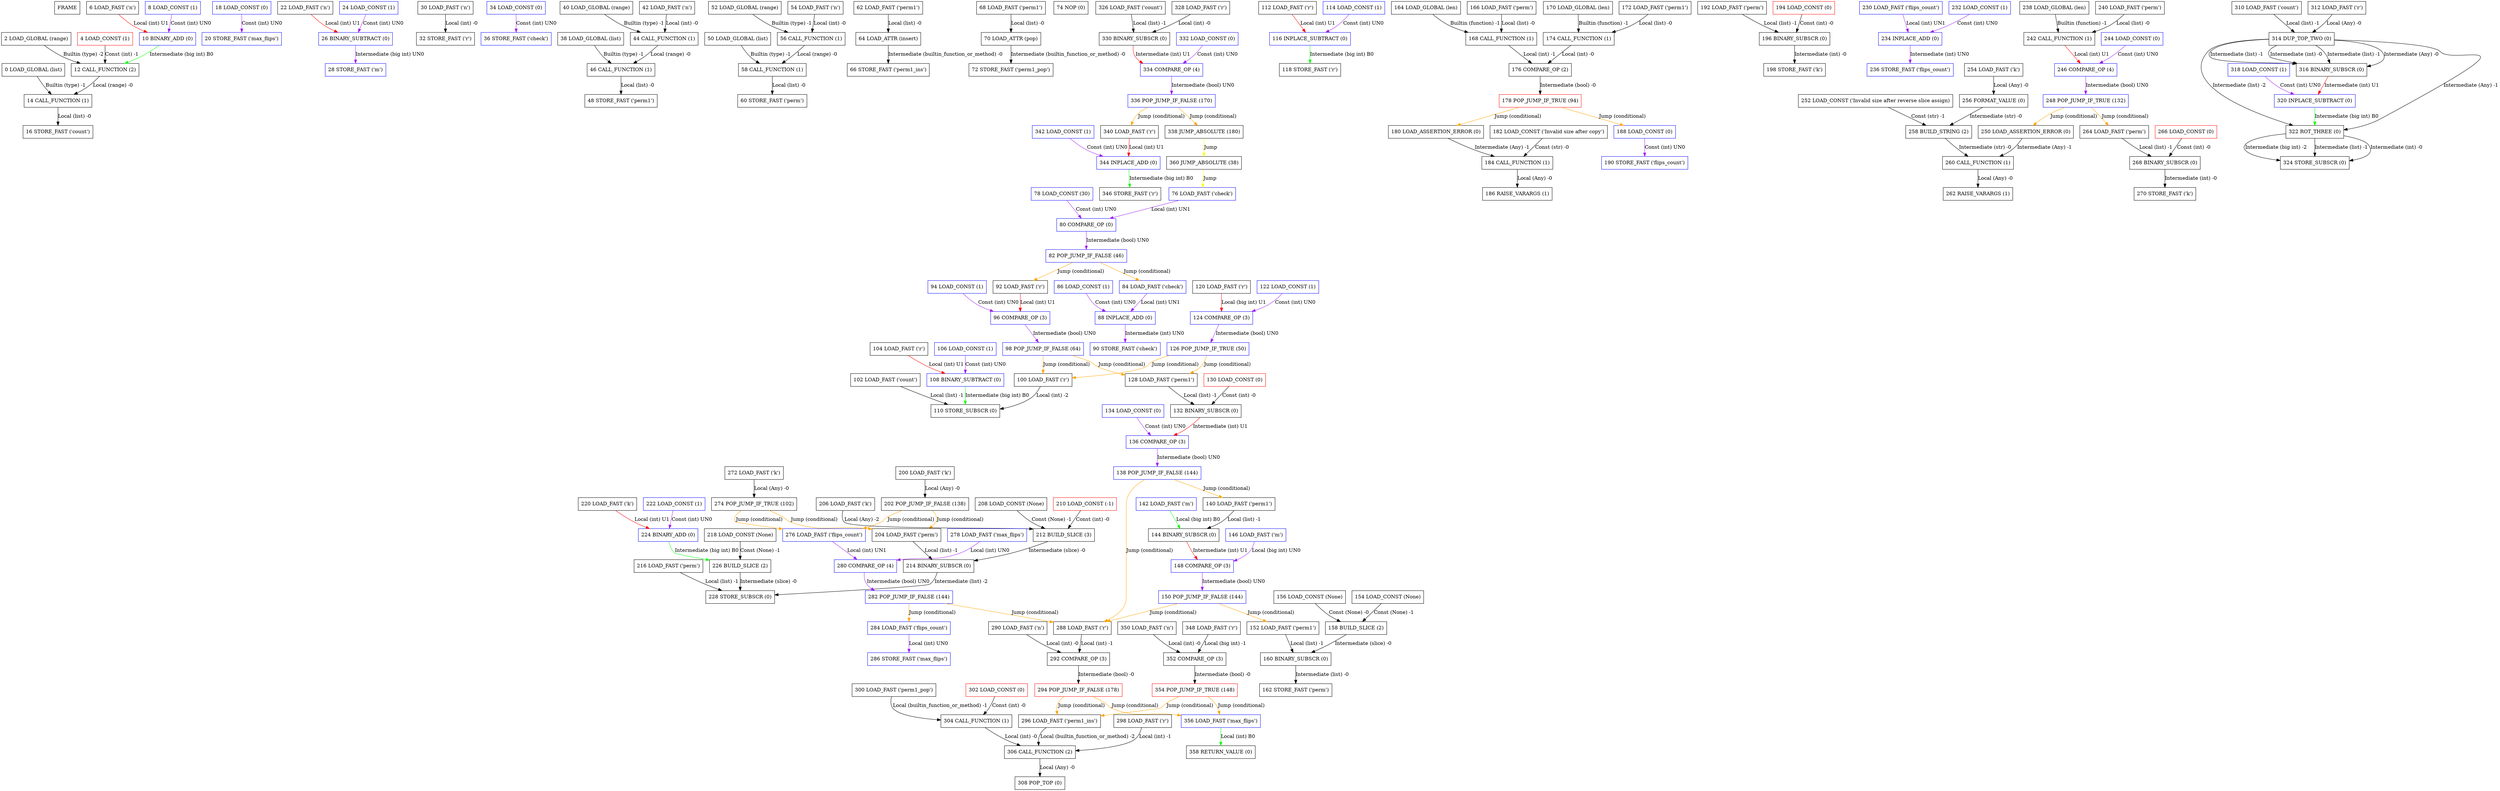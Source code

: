 digraph fannkuch { 
	node [shape=box];
	FRAME [label=FRAME];
	OP0 [label="0 LOAD_GLOBAL (list)" color="black"];
	OP2 [label="2 LOAD_GLOBAL (range)" color="black"];
	OP4 [label="4 LOAD_CONST (1)" color="red"];
	OP6 [label="6 LOAD_FAST ('n')" color="black"];
	OP8 [label="8 LOAD_CONST (1)" color="blue"];
	OP10 [label="10 BINARY_ADD (0)" color="blue"];
	OP12 [label="12 CALL_FUNCTION (2)" color="black"];
	OP14 [label="14 CALL_FUNCTION (1)" color="black"];
	OP16 [label="16 STORE_FAST ('count')" color="black"];
	OP18 [label="18 LOAD_CONST (0)" color="blue"];
	OP20 [label="20 STORE_FAST ('max_flips')" color="blue"];
	OP22 [label="22 LOAD_FAST ('n')" color="black"];
	OP24 [label="24 LOAD_CONST (1)" color="blue"];
	OP26 [label="26 BINARY_SUBTRACT (0)" color="blue"];
	OP28 [label="28 STORE_FAST ('m')" color="blue"];
	OP30 [label="30 LOAD_FAST ('n')" color="black"];
	OP32 [label="32 STORE_FAST ('r')" color="black"];
	OP34 [label="34 LOAD_CONST (0)" color="blue"];
	OP36 [label="36 STORE_FAST ('check')" color="blue"];
	OP38 [label="38 LOAD_GLOBAL (list)" color="black"];
	OP40 [label="40 LOAD_GLOBAL (range)" color="black"];
	OP42 [label="42 LOAD_FAST ('n')" color="black"];
	OP44 [label="44 CALL_FUNCTION (1)" color="black"];
	OP46 [label="46 CALL_FUNCTION (1)" color="black"];
	OP48 [label="48 STORE_FAST ('perm1')" color="black"];
	OP50 [label="50 LOAD_GLOBAL (list)" color="black"];
	OP52 [label="52 LOAD_GLOBAL (range)" color="black"];
	OP54 [label="54 LOAD_FAST ('n')" color="black"];
	OP56 [label="56 CALL_FUNCTION (1)" color="black"];
	OP58 [label="58 CALL_FUNCTION (1)" color="black"];
	OP60 [label="60 STORE_FAST ('perm')" color="black"];
	OP62 [label="62 LOAD_FAST ('perm1')" color="black"];
	OP64 [label="64 LOAD_ATTR (insert)" color="black"];
	OP66 [label="66 STORE_FAST ('perm1_ins')" color="black"];
	OP68 [label="68 LOAD_FAST ('perm1')" color="black"];
	OP70 [label="70 LOAD_ATTR (pop)" color="black"];
	OP72 [label="72 STORE_FAST ('perm1_pop')" color="black"];
	OP74 [label="74 NOP (0)" color="black"];
	OP76 [label="76 LOAD_FAST ('check')" color="blue"];
	OP78 [label="78 LOAD_CONST (30)" color="blue"];
	OP80 [label="80 COMPARE_OP (0)" color="blue"];
	OP82 [label="82 POP_JUMP_IF_FALSE (46)" color="blue"];
	OP82 -> OP84 [label="Jump (conditional)" color=orange];
	OP82 -> OP92 [label="Jump (conditional)" color=orange];
	OP84 [label="84 LOAD_FAST ('check')" color="blue"];
	OP86 [label="86 LOAD_CONST (1)" color="blue"];
	OP88 [label="88 INPLACE_ADD (0)" color="blue"];
	OP90 [label="90 STORE_FAST ('check')" color="blue"];
	OP92 [label="92 LOAD_FAST ('r')" color="black"];
	OP94 [label="94 LOAD_CONST (1)" color="blue"];
	OP96 [label="96 COMPARE_OP (3)" color="blue"];
	OP98 [label="98 POP_JUMP_IF_FALSE (64)" color="blue"];
	OP98 -> OP100 [label="Jump (conditional)" color=orange];
	OP98 -> OP128 [label="Jump (conditional)" color=orange];
	OP100 [label="100 LOAD_FAST ('r')" color="black"];
	OP102 [label="102 LOAD_FAST ('count')" color="black"];
	OP104 [label="104 LOAD_FAST ('r')" color="black"];
	OP106 [label="106 LOAD_CONST (1)" color="blue"];
	OP108 [label="108 BINARY_SUBTRACT (0)" color="blue"];
	OP110 [label="110 STORE_SUBSCR (0)" color="black"];
	OP112 [label="112 LOAD_FAST ('r')" color="black"];
	OP114 [label="114 LOAD_CONST (1)" color="blue"];
	OP116 [label="116 INPLACE_SUBTRACT (0)" color="blue"];
	OP118 [label="118 STORE_FAST ('r')" color="black"];
	OP120 [label="120 LOAD_FAST ('r')" color="black"];
	OP122 [label="122 LOAD_CONST (1)" color="blue"];
	OP124 [label="124 COMPARE_OP (3)" color="blue"];
	OP126 [label="126 POP_JUMP_IF_TRUE (50)" color="blue"];
	OP126 -> OP128 [label="Jump (conditional)" color=orange];
	OP126 -> OP100 [label="Jump (conditional)" color=orange];
	OP128 [label="128 LOAD_FAST ('perm1')" color="black"];
	OP130 [label="130 LOAD_CONST (0)" color="red"];
	OP132 [label="132 BINARY_SUBSCR (0)" color="black"];
	OP134 [label="134 LOAD_CONST (0)" color="blue"];
	OP136 [label="136 COMPARE_OP (3)" color="blue"];
	OP138 [label="138 POP_JUMP_IF_FALSE (144)" color="blue"];
	OP138 -> OP140 [label="Jump (conditional)" color=orange];
	OP138 -> OP288 [label="Jump (conditional)" color=orange];
	OP140 [label="140 LOAD_FAST ('perm1')" color="black"];
	OP142 [label="142 LOAD_FAST ('m')" color="blue"];
	OP144 [label="144 BINARY_SUBSCR (0)" color="black"];
	OP146 [label="146 LOAD_FAST ('m')" color="blue"];
	OP148 [label="148 COMPARE_OP (3)" color="blue"];
	OP150 [label="150 POP_JUMP_IF_FALSE (144)" color="blue"];
	OP150 -> OP152 [label="Jump (conditional)" color=orange];
	OP150 -> OP288 [label="Jump (conditional)" color=orange];
	OP152 [label="152 LOAD_FAST ('perm1')" color="black"];
	OP154 [label="154 LOAD_CONST (None)" color="black"];
	OP156 [label="156 LOAD_CONST (None)" color="black"];
	OP158 [label="158 BUILD_SLICE (2)" color="black"];
	OP160 [label="160 BINARY_SUBSCR (0)" color="black"];
	OP162 [label="162 STORE_FAST ('perm')" color="black"];
	OP164 [label="164 LOAD_GLOBAL (len)" color="black"];
	OP166 [label="166 LOAD_FAST ('perm')" color="black"];
	OP168 [label="168 CALL_FUNCTION (1)" color="black"];
	OP170 [label="170 LOAD_GLOBAL (len)" color="black"];
	OP172 [label="172 LOAD_FAST ('perm1')" color="black"];
	OP174 [label="174 CALL_FUNCTION (1)" color="black"];
	OP176 [label="176 COMPARE_OP (2)" color="black"];
	OP178 [label="178 POP_JUMP_IF_TRUE (94)" color="red"];
	OP178 -> OP180 [label="Jump (conditional)" color=orange];
	OP178 -> OP188 [label="Jump (conditional)" color=orange];
	OP180 [label="180 LOAD_ASSERTION_ERROR (0)" color="black"];
	OP182 [label="182 LOAD_CONST ('Invalid size after copy')" color="black"];
	OP184 [label="184 CALL_FUNCTION (1)" color="black"];
	OP186 [label="186 RAISE_VARARGS (1)" color="black"];
	OP188 [label="188 LOAD_CONST (0)" color="blue"];
	OP190 [label="190 STORE_FAST ('flips_count')" color="blue"];
	OP192 [label="192 LOAD_FAST ('perm')" color="black"];
	OP194 [label="194 LOAD_CONST (0)" color="red"];
	OP196 [label="196 BINARY_SUBSCR (0)" color="black"];
	OP198 [label="198 STORE_FAST ('k')" color="black"];
	OP200 [label="200 LOAD_FAST ('k')" color="black"];
	OP202 [label="202 POP_JUMP_IF_FALSE (138)" color="black"];
	OP202 -> OP204 [label="Jump (conditional)" color=orange];
	OP202 -> OP276 [label="Jump (conditional)" color=orange];
	OP204 [label="204 LOAD_FAST ('perm')" color="black"];
	OP206 [label="206 LOAD_FAST ('k')" color="black"];
	OP208 [label="208 LOAD_CONST (None)" color="black"];
	OP210 [label="210 LOAD_CONST (-1)" color="red"];
	OP212 [label="212 BUILD_SLICE (3)" color="black"];
	OP214 [label="214 BINARY_SUBSCR (0)" color="black"];
	OP216 [label="216 LOAD_FAST ('perm')" color="black"];
	OP218 [label="218 LOAD_CONST (None)" color="black"];
	OP220 [label="220 LOAD_FAST ('k')" color="black"];
	OP222 [label="222 LOAD_CONST (1)" color="blue"];
	OP224 [label="224 BINARY_ADD (0)" color="blue"];
	OP226 [label="226 BUILD_SLICE (2)" color="black"];
	OP228 [label="228 STORE_SUBSCR (0)" color="black"];
	OP230 [label="230 LOAD_FAST ('flips_count')" color="blue"];
	OP232 [label="232 LOAD_CONST (1)" color="blue"];
	OP234 [label="234 INPLACE_ADD (0)" color="blue"];
	OP236 [label="236 STORE_FAST ('flips_count')" color="blue"];
	OP238 [label="238 LOAD_GLOBAL (len)" color="black"];
	OP240 [label="240 LOAD_FAST ('perm')" color="black"];
	OP242 [label="242 CALL_FUNCTION (1)" color="black"];
	OP244 [label="244 LOAD_CONST (0)" color="blue"];
	OP246 [label="246 COMPARE_OP (4)" color="blue"];
	OP248 [label="248 POP_JUMP_IF_TRUE (132)" color="blue"];
	OP248 -> OP250 [label="Jump (conditional)" color=orange];
	OP248 -> OP264 [label="Jump (conditional)" color=orange];
	OP250 [label="250 LOAD_ASSERTION_ERROR (0)" color="black"];
	OP252 [label="252 LOAD_CONST ('Invalid size after reverse slice assign)" color="black"];
	OP254 [label="254 LOAD_FAST ('k')" color="black"];
	OP256 [label="256 FORMAT_VALUE (0)" color="black"];
	OP258 [label="258 BUILD_STRING (2)" color="black"];
	OP260 [label="260 CALL_FUNCTION (1)" color="black"];
	OP262 [label="262 RAISE_VARARGS (1)" color="black"];
	OP264 [label="264 LOAD_FAST ('perm')" color="black"];
	OP266 [label="266 LOAD_CONST (0)" color="red"];
	OP268 [label="268 BINARY_SUBSCR (0)" color="black"];
	OP270 [label="270 STORE_FAST ('k')" color="black"];
	OP272 [label="272 LOAD_FAST ('k')" color="black"];
	OP274 [label="274 POP_JUMP_IF_TRUE (102)" color="black"];
	OP274 -> OP276 [label="Jump (conditional)" color=orange];
	OP274 -> OP204 [label="Jump (conditional)" color=orange];
	OP276 [label="276 LOAD_FAST ('flips_count')" color="blue"];
	OP278 [label="278 LOAD_FAST ('max_flips')" color="blue"];
	OP280 [label="280 COMPARE_OP (4)" color="blue"];
	OP282 [label="282 POP_JUMP_IF_FALSE (144)" color="blue"];
	OP282 -> OP284 [label="Jump (conditional)" color=orange];
	OP282 -> OP288 [label="Jump (conditional)" color=orange];
	OP284 [label="284 LOAD_FAST ('flips_count')" color="blue"];
	OP286 [label="286 STORE_FAST ('max_flips')" color="blue"];
	OP288 [label="288 LOAD_FAST ('r')" color="black"];
	OP290 [label="290 LOAD_FAST ('n')" color="black"];
	OP292 [label="292 COMPARE_OP (3)" color="black"];
	OP294 [label="294 POP_JUMP_IF_FALSE (178)" color="red"];
	OP294 -> OP296 [label="Jump (conditional)" color=orange];
	OP294 -> OP356 [label="Jump (conditional)" color=orange];
	OP296 [label="296 LOAD_FAST ('perm1_ins')" color="black"];
	OP298 [label="298 LOAD_FAST ('r')" color="black"];
	OP300 [label="300 LOAD_FAST ('perm1_pop')" color="black"];
	OP302 [label="302 LOAD_CONST (0)" color="red"];
	OP304 [label="304 CALL_FUNCTION (1)" color="black"];
	OP306 [label="306 CALL_FUNCTION (2)" color="black"];
	OP308 [label="308 POP_TOP (0)" color="black"];
	OP310 [label="310 LOAD_FAST ('count')" color="black"];
	OP312 [label="312 LOAD_FAST ('r')" color="black"];
	OP314 [label="314 DUP_TOP_TWO (0)" color="black"];
	OP316 [label="316 BINARY_SUBSCR (0)" color="black"];
	OP318 [label="318 LOAD_CONST (1)" color="blue"];
	OP320 [label="320 INPLACE_SUBTRACT (0)" color="blue"];
	OP322 [label="322 ROT_THREE (0)" color="black"];
	OP324 [label="324 STORE_SUBSCR (0)" color="black"];
	OP326 [label="326 LOAD_FAST ('count')" color="black"];
	OP328 [label="328 LOAD_FAST ('r')" color="black"];
	OP330 [label="330 BINARY_SUBSCR (0)" color="black"];
	OP332 [label="332 LOAD_CONST (0)" color="blue"];
	OP334 [label="334 COMPARE_OP (4)" color="blue"];
	OP336 [label="336 POP_JUMP_IF_FALSE (170)" color="blue"];
	OP336 -> OP338 [label="Jump (conditional)" color=orange];
	OP336 -> OP340 [label="Jump (conditional)" color=orange];
	OP338 [label="338 JUMP_ABSOLUTE (180)" color="black"];
	OP338 -> OP360 [label="Jump" color=yellow];
	OP340 [label="340 LOAD_FAST ('r')" color="black"];
	OP342 [label="342 LOAD_CONST (1)" color="blue"];
	OP344 [label="344 INPLACE_ADD (0)" color="blue"];
	OP346 [label="346 STORE_FAST ('r')" color="black"];
	OP348 [label="348 LOAD_FAST ('r')" color="black"];
	OP350 [label="350 LOAD_FAST ('n')" color="black"];
	OP352 [label="352 COMPARE_OP (3)" color="black"];
	OP354 [label="354 POP_JUMP_IF_TRUE (148)" color="red"];
	OP354 -> OP356 [label="Jump (conditional)" color=orange];
	OP354 -> OP296 [label="Jump (conditional)" color=orange];
	OP356 [label="356 LOAD_FAST ('max_flips')" color="blue"];
	OP358 [label="358 RETURN_VALUE (0)" color="black"];
	OP360 [label="360 JUMP_ABSOLUTE (38)" color="black"];
	OP360 -> OP76 [label="Jump" color=yellow];
	OP6 -> OP10 [label="Local (int) U1" color=red];
	OP8 -> OP10 [label="Const (int) UN0" color=purple];
	OP2 -> OP12 [label="Builtin (type) -2" color=black];
	OP4 -> OP12 [label="Const (int) -1" color=black];
	OP10 -> OP12 [label="Intermediate (big int) B0" color=green];
	OP0 -> OP14 [label="Builtin (type) -1" color=black];
	OP12 -> OP14 [label="Local (range) -0" color=black];
	OP14 -> OP16 [label="Local (list) -0" color=black];
	OP18 -> OP20 [label="Const (int) UN0" color=purple];
	OP22 -> OP26 [label="Local (int) U1" color=red];
	OP24 -> OP26 [label="Const (int) UN0" color=purple];
	OP26 -> OP28 [label="Intermediate (big int) UN0" color=purple];
	OP30 -> OP32 [label="Local (int) -0" color=black];
	OP34 -> OP36 [label="Const (int) UN0" color=purple];
	OP40 -> OP44 [label="Builtin (type) -1" color=black];
	OP42 -> OP44 [label="Local (int) -0" color=black];
	OP38 -> OP46 [label="Builtin (type) -1" color=black];
	OP44 -> OP46 [label="Local (range) -0" color=black];
	OP46 -> OP48 [label="Local (list) -0" color=black];
	OP52 -> OP56 [label="Builtin (type) -1" color=black];
	OP54 -> OP56 [label="Local (int) -0" color=black];
	OP50 -> OP58 [label="Builtin (type) -1" color=black];
	OP56 -> OP58 [label="Local (range) -0" color=black];
	OP58 -> OP60 [label="Local (list) -0" color=black];
	OP62 -> OP64 [label="Local (list) -0" color=black];
	OP64 -> OP66 [label="Intermediate (builtin_function_or_method) -0" color=black];
	OP68 -> OP70 [label="Local (list) -0" color=black];
	OP70 -> OP72 [label="Intermediate (builtin_function_or_method) -0" color=black];
	OP76 -> OP80 [label="Local (int) UN1" color=purple];
	OP78 -> OP80 [label="Const (int) UN0" color=purple];
	OP80 -> OP82 [label="Intermediate (bool) UN0" color=purple];
	OP84 -> OP88 [label="Local (int) UN1" color=purple];
	OP86 -> OP88 [label="Const (int) UN0" color=purple];
	OP88 -> OP90 [label="Intermediate (int) UN0" color=purple];
	OP92 -> OP96 [label="Local (int) U1" color=red];
	OP94 -> OP96 [label="Const (int) UN0" color=purple];
	OP96 -> OP98 [label="Intermediate (bool) UN0" color=purple];
	OP104 -> OP108 [label="Local (int) U1" color=red];
	OP106 -> OP108 [label="Const (int) UN0" color=purple];
	OP100 -> OP110 [label="Local (int) -2" color=black];
	OP102 -> OP110 [label="Local (list) -1" color=black];
	OP108 -> OP110 [label="Intermediate (big int) B0" color=green];
	OP112 -> OP116 [label="Local (int) U1" color=red];
	OP114 -> OP116 [label="Const (int) UN0" color=purple];
	OP116 -> OP118 [label="Intermediate (big int) B0" color=green];
	OP120 -> OP124 [label="Local (big int) U1" color=red];
	OP122 -> OP124 [label="Const (int) UN0" color=purple];
	OP124 -> OP126 [label="Intermediate (bool) UN0" color=purple];
	OP128 -> OP132 [label="Local (list) -1" color=black];
	OP130 -> OP132 [label="Const (int) -0" color=black];
	OP132 -> OP136 [label="Intermediate (int) U1" color=red];
	OP134 -> OP136 [label="Const (int) UN0" color=purple];
	OP136 -> OP138 [label="Intermediate (bool) UN0" color=purple];
	OP140 -> OP144 [label="Local (list) -1" color=black];
	OP142 -> OP144 [label="Local (big int) B0" color=green];
	OP144 -> OP148 [label="Intermediate (int) U1" color=red];
	OP146 -> OP148 [label="Local (big int) UN0" color=purple];
	OP148 -> OP150 [label="Intermediate (bool) UN0" color=purple];
	OP154 -> OP158 [label="Const (None) -1" color=black];
	OP156 -> OP158 [label="Const (None) -0" color=black];
	OP152 -> OP160 [label="Local (list) -1" color=black];
	OP158 -> OP160 [label="Intermediate (slice) -0" color=black];
	OP160 -> OP162 [label="Intermediate (list) -0" color=black];
	OP164 -> OP168 [label="Builtin (function) -1" color=black];
	OP166 -> OP168 [label="Local (list) -0" color=black];
	OP170 -> OP174 [label="Builtin (function) -1" color=black];
	OP172 -> OP174 [label="Local (list) -0" color=black];
	OP168 -> OP176 [label="Local (int) -1" color=black];
	OP174 -> OP176 [label="Local (int) -0" color=black];
	OP176 -> OP178 [label="Intermediate (bool) -0" color=black];
	OP180 -> OP184 [label="Intermediate (Any) -1" color=black];
	OP182 -> OP184 [label="Const (str) -0" color=black];
	OP184 -> OP186 [label="Local (Any) -0" color=black];
	OP188 -> OP190 [label="Const (int) UN0" color=purple];
	OP192 -> OP196 [label="Local (list) -1" color=black];
	OP194 -> OP196 [label="Const (int) -0" color=black];
	OP196 -> OP198 [label="Intermediate (int) -0" color=black];
	OP200 -> OP202 [label="Local (Any) -0" color=black];
	OP206 -> OP212 [label="Local (Any) -2" color=black];
	OP208 -> OP212 [label="Const (None) -1" color=black];
	OP210 -> OP212 [label="Const (int) -0" color=black];
	OP204 -> OP214 [label="Local (list) -1" color=black];
	OP212 -> OP214 [label="Intermediate (slice) -0" color=black];
	OP220 -> OP224 [label="Local (int) U1" color=red];
	OP222 -> OP224 [label="Const (int) UN0" color=purple];
	OP218 -> OP226 [label="Const (None) -1" color=black];
	OP224 -> OP226 [label="Intermediate (big int) B0" color=green];
	OP214 -> OP228 [label="Intermediate (list) -2" color=black];
	OP216 -> OP228 [label="Local (list) -1" color=black];
	OP226 -> OP228 [label="Intermediate (slice) -0" color=black];
	OP230 -> OP234 [label="Local (int) UN1" color=purple];
	OP232 -> OP234 [label="Const (int) UN0" color=purple];
	OP234 -> OP236 [label="Intermediate (int) UN0" color=purple];
	OP238 -> OP242 [label="Builtin (function) -1" color=black];
	OP240 -> OP242 [label="Local (list) -0" color=black];
	OP242 -> OP246 [label="Local (int) U1" color=red];
	OP244 -> OP246 [label="Const (int) UN0" color=purple];
	OP246 -> OP248 [label="Intermediate (bool) UN0" color=purple];
	OP254 -> OP256 [label="Local (Any) -0" color=black];
	OP252 -> OP258 [label="Const (str) -1" color=black];
	OP256 -> OP258 [label="Intermediate (str) -0" color=black];
	OP250 -> OP260 [label="Intermediate (Any) -1" color=black];
	OP258 -> OP260 [label="Intermediate (str) -0" color=black];
	OP260 -> OP262 [label="Local (Any) -0" color=black];
	OP264 -> OP268 [label="Local (list) -1" color=black];
	OP266 -> OP268 [label="Const (int) -0" color=black];
	OP268 -> OP270 [label="Intermediate (int) -0" color=black];
	OP272 -> OP274 [label="Local (Any) -0" color=black];
	OP276 -> OP280 [label="Local (int) UN1" color=purple];
	OP278 -> OP280 [label="Local (int) UN0" color=purple];
	OP280 -> OP282 [label="Intermediate (bool) UN0" color=purple];
	OP284 -> OP286 [label="Local (int) UN0" color=purple];
	OP288 -> OP292 [label="Local (int) -1" color=black];
	OP290 -> OP292 [label="Local (int) -0" color=black];
	OP292 -> OP294 [label="Intermediate (bool) -0" color=black];
	OP300 -> OP304 [label="Local (builtin_function_or_method) -1" color=black];
	OP302 -> OP304 [label="Const (int) -0" color=black];
	OP296 -> OP306 [label="Local (builtin_function_or_method) -2" color=black];
	OP298 -> OP306 [label="Local (int) -1" color=black];
	OP304 -> OP306 [label="Local (int) -0" color=black];
	OP306 -> OP308 [label="Local (Any) -0" color=black];
	OP310 -> OP314 [label="Local (list) -1" color=black];
	OP312 -> OP314 [label="Local (Any) -0" color=black];
	OP314 -> OP316 [label="Intermediate (list) -1" color=black];
	OP314 -> OP316 [label="Intermediate (Any) -0" color=black];
	OP314 -> OP316 [label="Intermediate (list) -1" color=black];
	OP314 -> OP316 [label="Intermediate (int) -0" color=black];
	OP316 -> OP320 [label="Intermediate (int) U1" color=red];
	OP318 -> OP320 [label="Const (int) UN0" color=purple];
	OP314 -> OP322 [label="Intermediate (list) -2" color=black];
	OP314 -> OP322 [label="Intermediate (Any) -1" color=black];
	OP320 -> OP322 [label="Intermediate (big int) B0" color=green];
	OP322 -> OP324 [label="Intermediate (big int) -2" color=black];
	OP322 -> OP324 [label="Intermediate (list) -1" color=black];
	OP322 -> OP324 [label="Intermediate (int) -0" color=black];
	OP326 -> OP330 [label="Local (list) -1" color=black];
	OP328 -> OP330 [label="Local (int) -0" color=black];
	OP330 -> OP334 [label="Intermediate (int) U1" color=red];
	OP332 -> OP334 [label="Const (int) UN0" color=purple];
	OP334 -> OP336 [label="Intermediate (bool) UN0" color=purple];
	OP340 -> OP344 [label="Local (int) U1" color=red];
	OP342 -> OP344 [label="Const (int) UN0" color=purple];
	OP344 -> OP346 [label="Intermediate (big int) B0" color=green];
	OP348 -> OP352 [label="Local (big int) -1" color=black];
	OP350 -> OP352 [label="Local (int) -0" color=black];
	OP352 -> OP354 [label="Intermediate (bool) -0" color=black];
	OP356 -> OP358 [label="Local (int) B0" color=green];
}
